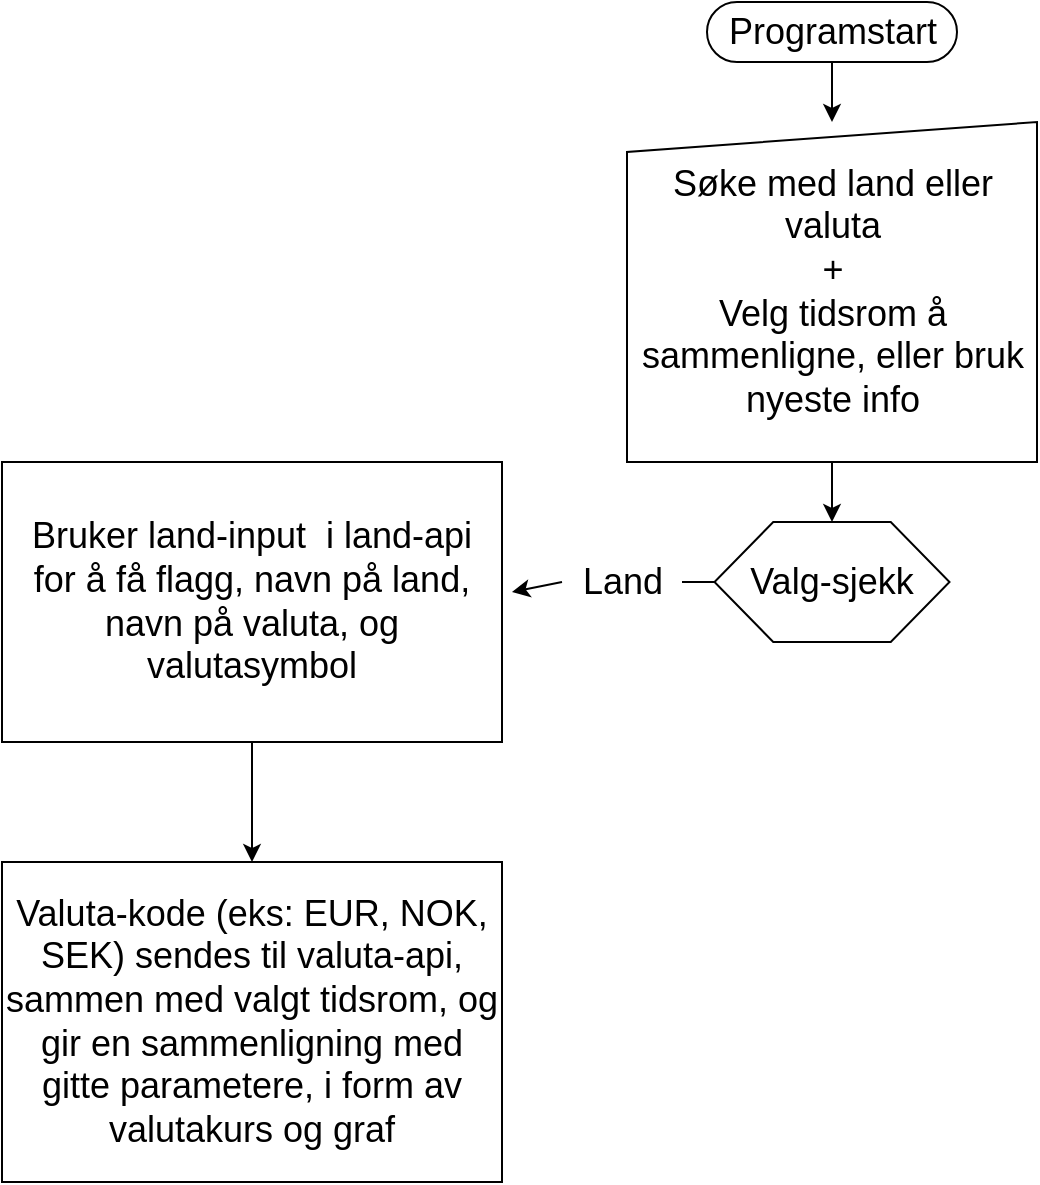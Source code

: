 <mxfile>
    <diagram id="exXIz-fVg1UGUp-JtZRW" name="Page-1">
        <mxGraphModel dx="1749" dy="707" grid="1" gridSize="10" guides="1" tooltips="1" connect="1" arrows="1" fold="1" page="1" pageScale="1" pageWidth="850" pageHeight="1100" math="0" shadow="0">
            <root>
                <mxCell id="0"/>
                <mxCell id="1" parent="0"/>
                <mxCell id="9" value="Søke med land eller valuta&lt;br&gt;+&lt;br&gt;Velg tidsrom å sammenligne, eller bruk nyeste info" style="shape=manualInput;whiteSpace=wrap;html=1;dashed=0;size=15;fontSize=18;" vertex="1" parent="1">
                    <mxGeometry x="92.5" y="190" width="205" height="170" as="geometry"/>
                </mxCell>
                <mxCell id="10" value="" style="edgeStyle=none;orthogonalLoop=1;jettySize=auto;html=1;fontSize=18;exitX=0.5;exitY=1;exitDx=0;exitDy=0;entryX=0.5;entryY=0;entryDx=0;entryDy=0;" edge="1" parent="1" target="9">
                    <mxGeometry width="100" relative="1" as="geometry">
                        <mxPoint x="195" y="160" as="sourcePoint"/>
                        <mxPoint x="250" y="170" as="targetPoint"/>
                        <Array as="points"/>
                    </mxGeometry>
                </mxCell>
                <mxCell id="13" value="&lt;span style=&quot;&quot;&gt;Programstart&lt;br&gt;&lt;/span&gt;" style="html=1;dashed=0;whitespace=wrap;shape=mxgraph.dfd.start;fontSize=18;" vertex="1" parent="1">
                    <mxGeometry x="132.5" y="130" width="125" height="30" as="geometry"/>
                </mxCell>
                <mxCell id="15" value="&lt;span style=&quot;&quot;&gt;Valg-sjekk&lt;/span&gt;" style="shape=hexagon;perimeter=hexagonPerimeter2;whiteSpace=wrap;html=1;size=0.25;fontSize=18;" vertex="1" parent="1">
                    <mxGeometry x="136.25" y="390" width="117.5" height="60" as="geometry"/>
                </mxCell>
                <mxCell id="17" value="" style="edgeStyle=none;orthogonalLoop=1;jettySize=auto;html=1;fontSize=18;exitX=0.5;exitY=1;exitDx=0;exitDy=0;entryX=0.5;entryY=0;entryDx=0;entryDy=0;" edge="1" parent="1" source="9" target="15">
                    <mxGeometry width="100" relative="1" as="geometry">
                        <mxPoint x="270" y="380" as="sourcePoint"/>
                        <mxPoint x="370" y="380" as="targetPoint"/>
                        <Array as="points"/>
                    </mxGeometry>
                </mxCell>
                <mxCell id="22" value="" style="edgeStyle=none;orthogonalLoop=1;jettySize=auto;html=1;fontSize=18;exitX=0;exitY=0.5;exitDx=0;exitDy=0;entryX=1;entryY=0.5;entryDx=0;entryDy=0;startArrow=none;" edge="1" parent="1" source="23">
                    <mxGeometry width="100" relative="1" as="geometry">
                        <mxPoint x="40" y="450" as="sourcePoint"/>
                        <mxPoint x="35" y="425" as="targetPoint"/>
                        <Array as="points"/>
                    </mxGeometry>
                </mxCell>
                <mxCell id="24" value="" style="edgeStyle=none;orthogonalLoop=1;jettySize=auto;html=1;fontSize=18;exitX=0;exitY=0.5;exitDx=0;exitDy=0;entryX=1;entryY=0.5;entryDx=0;entryDy=0;endArrow=none;" edge="1" parent="1" source="15" target="23">
                    <mxGeometry width="100" relative="1" as="geometry">
                        <mxPoint x="136.25" y="420" as="sourcePoint"/>
                        <mxPoint x="35" y="425" as="targetPoint"/>
                        <Array as="points"/>
                    </mxGeometry>
                </mxCell>
                <mxCell id="23" value="Land" style="text;html=1;align=center;verticalAlign=middle;resizable=0;points=[];autosize=1;strokeColor=none;fillColor=none;fontSize=18;" vertex="1" parent="1">
                    <mxGeometry x="60" y="400" width="60" height="40" as="geometry"/>
                </mxCell>
                <mxCell id="26" value="&lt;span style=&quot;&quot;&gt;Bruker land-input&amp;nbsp; i land-api for å få flagg, navn på land, navn på valuta, og valutasymbol&lt;/span&gt;" style="html=1;dashed=0;whitespace=wrap;fontSize=18;whiteSpace=wrap;spacingLeft=6;spacingRight=6;" vertex="1" parent="1">
                    <mxGeometry x="-220" y="360" width="250" height="140" as="geometry"/>
                </mxCell>
                <mxCell id="27" value="Valuta-kode (eks: EUR, NOK, SEK) sendes til valuta-api, sammen med valgt tidsrom, og gir en sammenligning med gitte parametere, i form av valutakurs og graf" style="whiteSpace=wrap;html=1;fontSize=18;" vertex="1" parent="1">
                    <mxGeometry x="-220" y="560" width="250" height="160" as="geometry"/>
                </mxCell>
                <mxCell id="28" value="" style="edgeStyle=none;orthogonalLoop=1;jettySize=auto;html=1;fontSize=18;entryX=0.5;entryY=0;entryDx=0;entryDy=0;exitX=0.5;exitY=1;exitDx=0;exitDy=0;" edge="1" parent="1" source="26" target="27">
                    <mxGeometry width="100" relative="1" as="geometry">
                        <mxPoint x="-30" y="710" as="sourcePoint"/>
                        <mxPoint x="70" y="710" as="targetPoint"/>
                        <Array as="points"/>
                    </mxGeometry>
                </mxCell>
            </root>
        </mxGraphModel>
    </diagram>
</mxfile>